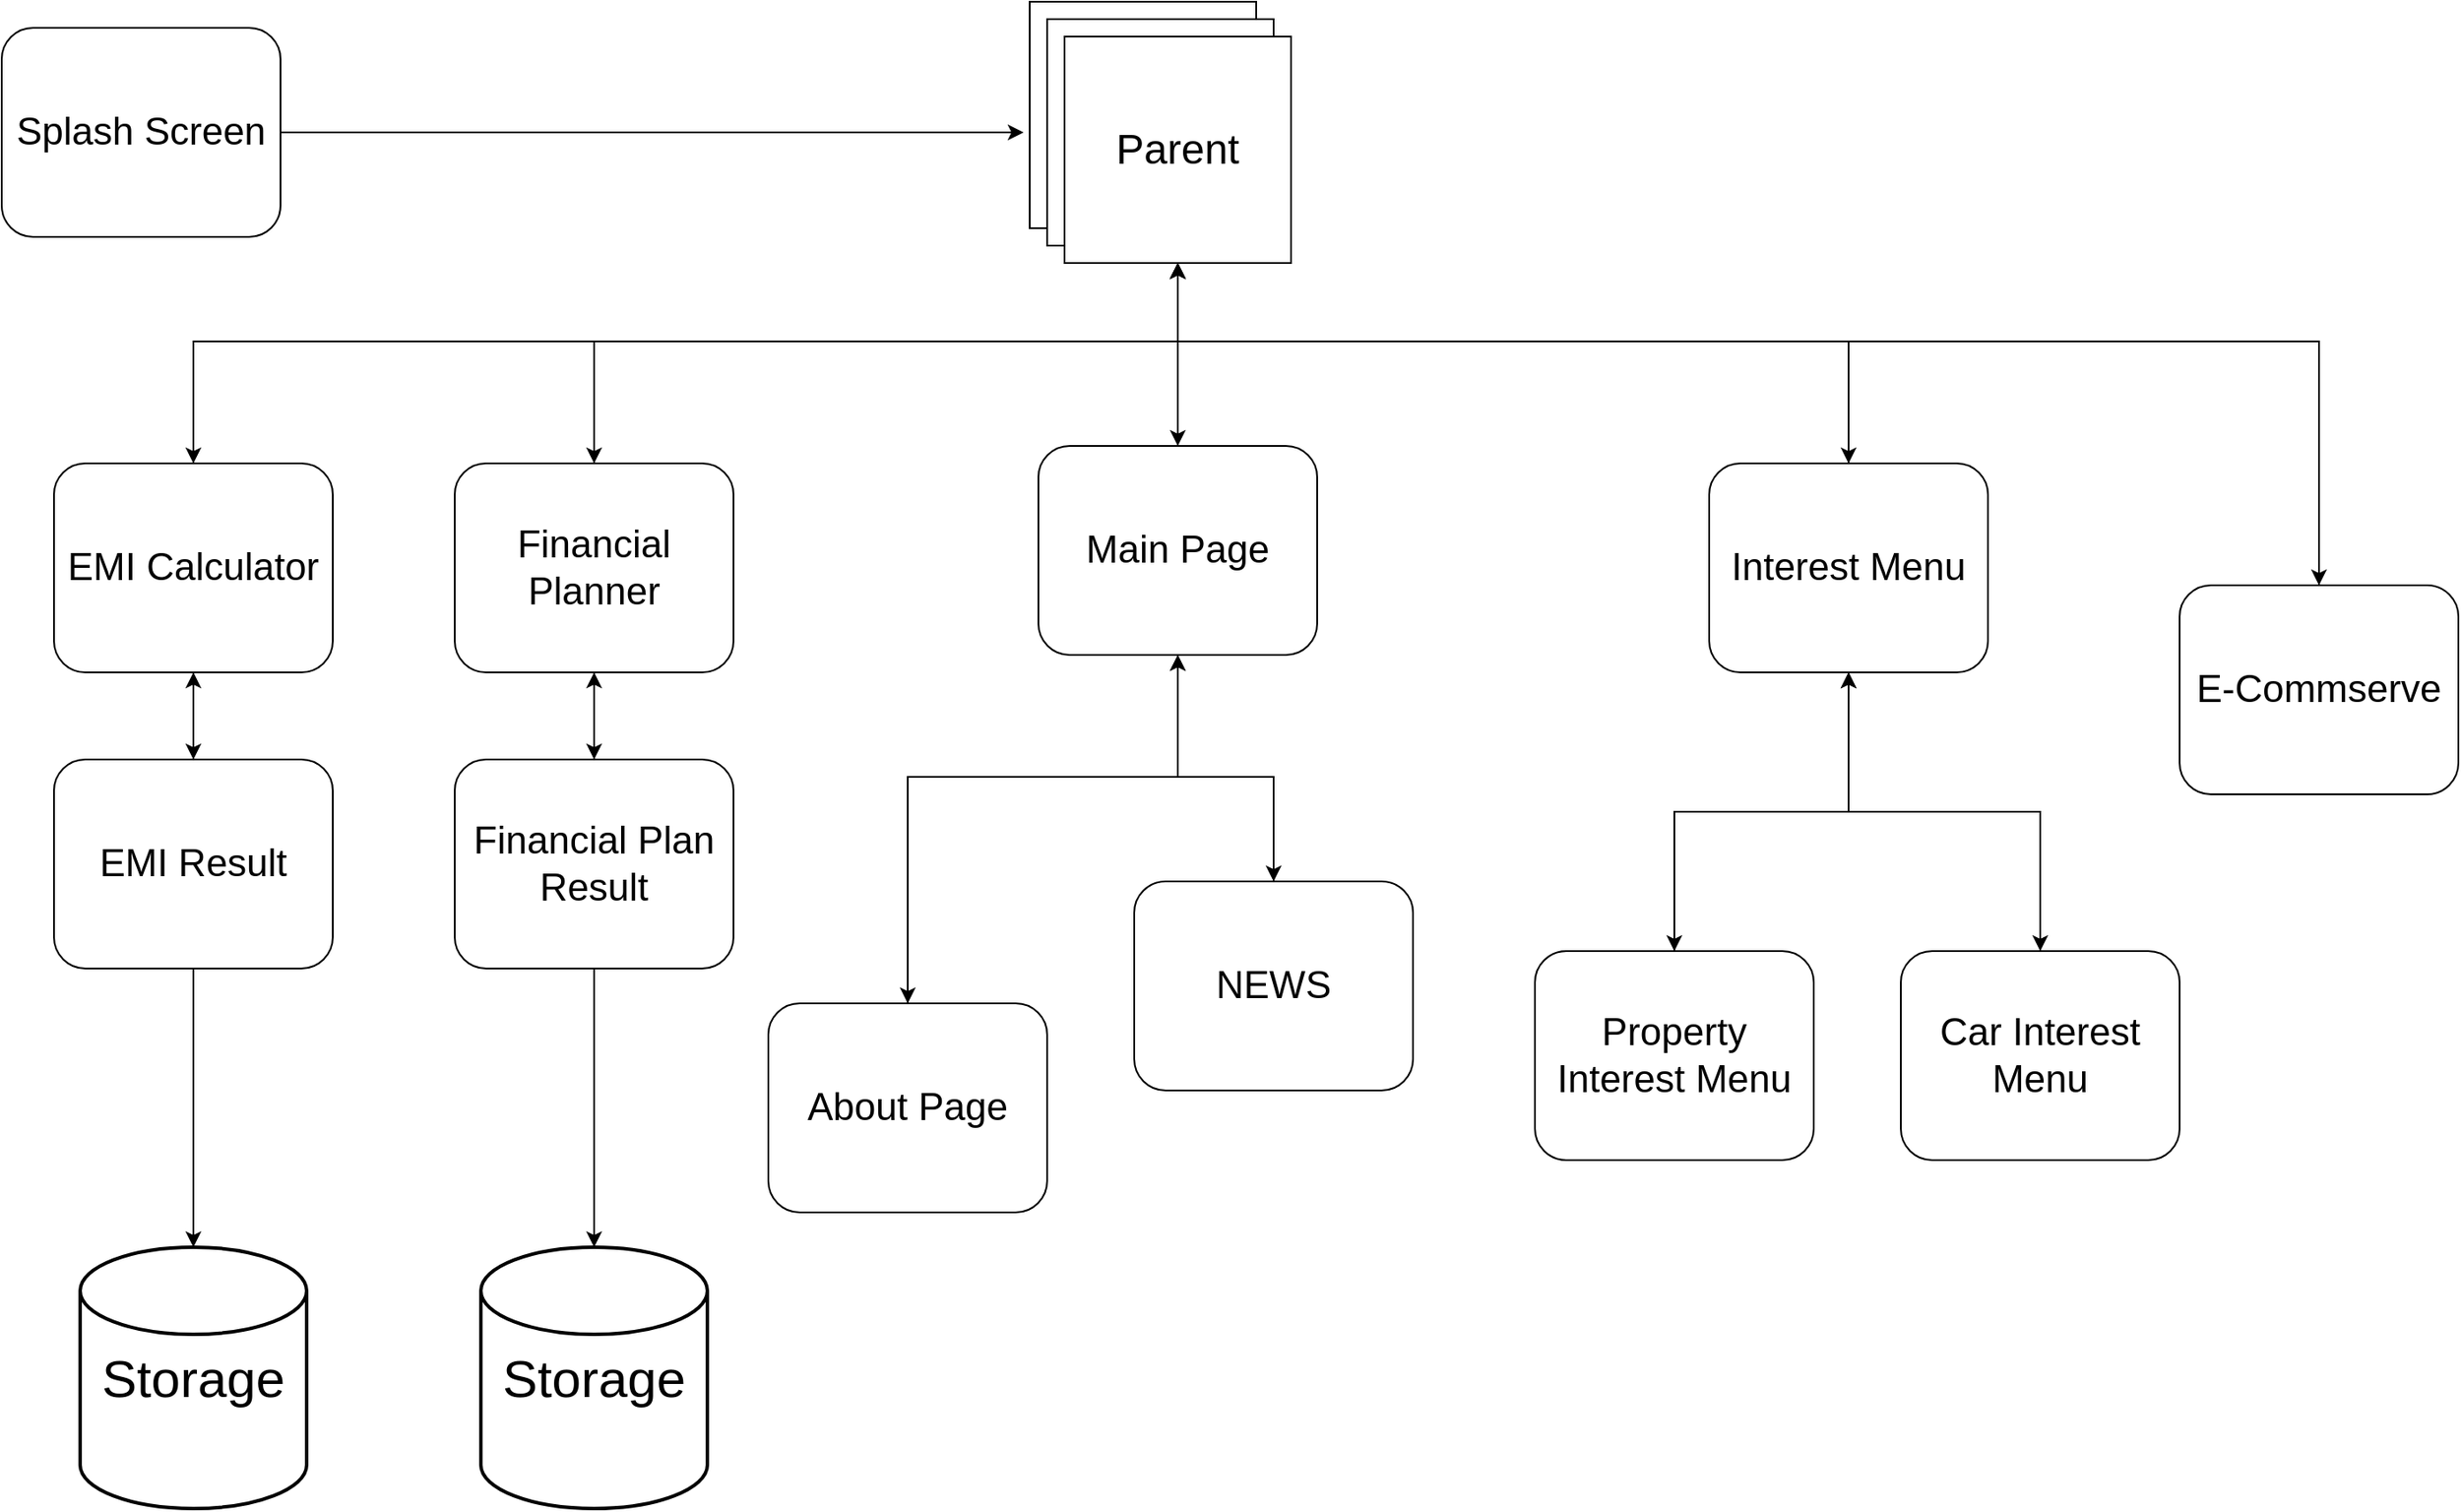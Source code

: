 <mxfile version="14.1.1" type="github">
  <diagram id="kcWdsHKMyhQkAmG7pcUs" name="Page-1">
    <mxGraphModel dx="1902" dy="997" grid="1" gridSize="10" guides="1" tooltips="1" connect="1" arrows="1" fold="1" page="1" pageScale="1" pageWidth="1920" pageHeight="1200" math="0" shadow="0">
      <root>
        <mxCell id="0" />
        <mxCell id="1" parent="0" />
        <mxCell id="6Vl-YfCtlKJLWFDEpjEM-27" style="edgeStyle=orthogonalEdgeStyle;rounded=0;orthogonalLoop=1;jettySize=auto;html=1;entryX=-0.027;entryY=0.577;entryDx=0;entryDy=0;entryPerimeter=0;" edge="1" parent="1" source="6Vl-YfCtlKJLWFDEpjEM-1" target="6Vl-YfCtlKJLWFDEpjEM-2">
          <mxGeometry relative="1" as="geometry">
            <mxPoint x="670" y="180" as="targetPoint" />
          </mxGeometry>
        </mxCell>
        <mxCell id="6Vl-YfCtlKJLWFDEpjEM-1" value="&lt;font style=&quot;font-size: 22px&quot;&gt;Splash Screen&lt;/font&gt;" style="rounded=1;whiteSpace=wrap;html=1;" vertex="1" parent="1">
          <mxGeometry x="110" y="120" width="160" height="120" as="geometry" />
        </mxCell>
        <mxCell id="6Vl-YfCtlKJLWFDEpjEM-2" value="" style="whiteSpace=wrap;html=1;aspect=fixed;" vertex="1" parent="1">
          <mxGeometry x="700" y="105" width="130" height="130" as="geometry" />
        </mxCell>
        <mxCell id="6Vl-YfCtlKJLWFDEpjEM-26" style="edgeStyle=orthogonalEdgeStyle;rounded=0;orthogonalLoop=1;jettySize=auto;html=1;" edge="1" parent="1" source="6Vl-YfCtlKJLWFDEpjEM-3" target="6Vl-YfCtlKJLWFDEpjEM-4">
          <mxGeometry relative="1" as="geometry" />
        </mxCell>
        <mxCell id="6Vl-YfCtlKJLWFDEpjEM-52" style="edgeStyle=orthogonalEdgeStyle;rounded=0;orthogonalLoop=1;jettySize=auto;html=1;entryX=0.5;entryY=1;entryDx=0;entryDy=0;" edge="1" parent="1" source="6Vl-YfCtlKJLWFDEpjEM-3" target="6Vl-YfCtlKJLWFDEpjEM-13">
          <mxGeometry relative="1" as="geometry">
            <Array as="points">
              <mxPoint x="220" y="300" />
              <mxPoint x="785" y="300" />
            </Array>
          </mxGeometry>
        </mxCell>
        <mxCell id="6Vl-YfCtlKJLWFDEpjEM-3" value="&lt;font style=&quot;font-size: 22px&quot;&gt;EMI Calculator&lt;/font&gt;" style="rounded=1;whiteSpace=wrap;html=1;" vertex="1" parent="1">
          <mxGeometry x="140" y="370" width="160" height="120" as="geometry" />
        </mxCell>
        <mxCell id="6Vl-YfCtlKJLWFDEpjEM-40" style="edgeStyle=orthogonalEdgeStyle;rounded=0;orthogonalLoop=1;jettySize=auto;html=1;entryX=0.5;entryY=0;entryDx=0;entryDy=0;entryPerimeter=0;" edge="1" parent="1" source="6Vl-YfCtlKJLWFDEpjEM-4" target="6Vl-YfCtlKJLWFDEpjEM-38">
          <mxGeometry relative="1" as="geometry" />
        </mxCell>
        <mxCell id="6Vl-YfCtlKJLWFDEpjEM-49" style="edgeStyle=orthogonalEdgeStyle;rounded=0;orthogonalLoop=1;jettySize=auto;html=1;entryX=0.5;entryY=1;entryDx=0;entryDy=0;" edge="1" parent="1" source="6Vl-YfCtlKJLWFDEpjEM-4" target="6Vl-YfCtlKJLWFDEpjEM-3">
          <mxGeometry relative="1" as="geometry" />
        </mxCell>
        <mxCell id="6Vl-YfCtlKJLWFDEpjEM-4" value="&lt;span style=&quot;font-size: 22px&quot;&gt;EMI Result&lt;/span&gt;" style="rounded=1;whiteSpace=wrap;html=1;" vertex="1" parent="1">
          <mxGeometry x="140" y="540" width="160" height="120" as="geometry" />
        </mxCell>
        <mxCell id="6Vl-YfCtlKJLWFDEpjEM-25" style="edgeStyle=orthogonalEdgeStyle;rounded=0;orthogonalLoop=1;jettySize=auto;html=1;" edge="1" parent="1" source="6Vl-YfCtlKJLWFDEpjEM-5" target="6Vl-YfCtlKJLWFDEpjEM-6">
          <mxGeometry relative="1" as="geometry" />
        </mxCell>
        <mxCell id="6Vl-YfCtlKJLWFDEpjEM-51" style="edgeStyle=orthogonalEdgeStyle;rounded=0;orthogonalLoop=1;jettySize=auto;html=1;entryX=0.5;entryY=1;entryDx=0;entryDy=0;" edge="1" parent="1" source="6Vl-YfCtlKJLWFDEpjEM-5" target="6Vl-YfCtlKJLWFDEpjEM-13">
          <mxGeometry relative="1" as="geometry">
            <Array as="points">
              <mxPoint x="450" y="300" />
              <mxPoint x="785" y="300" />
            </Array>
          </mxGeometry>
        </mxCell>
        <mxCell id="6Vl-YfCtlKJLWFDEpjEM-5" value="&lt;font style=&quot;font-size: 22px&quot;&gt;Financial Planner&lt;/font&gt;" style="rounded=1;whiteSpace=wrap;html=1;" vertex="1" parent="1">
          <mxGeometry x="370" y="370" width="160" height="120" as="geometry" />
        </mxCell>
        <mxCell id="6Vl-YfCtlKJLWFDEpjEM-39" style="edgeStyle=orthogonalEdgeStyle;rounded=0;orthogonalLoop=1;jettySize=auto;html=1;" edge="1" parent="1" source="6Vl-YfCtlKJLWFDEpjEM-6" target="6Vl-YfCtlKJLWFDEpjEM-36">
          <mxGeometry relative="1" as="geometry" />
        </mxCell>
        <mxCell id="6Vl-YfCtlKJLWFDEpjEM-50" style="edgeStyle=orthogonalEdgeStyle;rounded=0;orthogonalLoop=1;jettySize=auto;html=1;entryX=0.5;entryY=1;entryDx=0;entryDy=0;" edge="1" parent="1" source="6Vl-YfCtlKJLWFDEpjEM-6" target="6Vl-YfCtlKJLWFDEpjEM-5">
          <mxGeometry relative="1" as="geometry" />
        </mxCell>
        <mxCell id="6Vl-YfCtlKJLWFDEpjEM-6" value="&lt;span style=&quot;font-size: 22px&quot;&gt;Financial Plan Result&lt;/span&gt;" style="rounded=1;whiteSpace=wrap;html=1;" vertex="1" parent="1">
          <mxGeometry x="370" y="540" width="160" height="120" as="geometry" />
        </mxCell>
        <mxCell id="6Vl-YfCtlKJLWFDEpjEM-23" style="edgeStyle=orthogonalEdgeStyle;rounded=0;orthogonalLoop=1;jettySize=auto;html=1;entryX=0.5;entryY=0;entryDx=0;entryDy=0;" edge="1" parent="1" source="6Vl-YfCtlKJLWFDEpjEM-7" target="6Vl-YfCtlKJLWFDEpjEM-8">
          <mxGeometry relative="1" as="geometry" />
        </mxCell>
        <mxCell id="6Vl-YfCtlKJLWFDEpjEM-24" style="edgeStyle=orthogonalEdgeStyle;rounded=0;orthogonalLoop=1;jettySize=auto;html=1;" edge="1" parent="1" source="6Vl-YfCtlKJLWFDEpjEM-7" target="6Vl-YfCtlKJLWFDEpjEM-9">
          <mxGeometry relative="1" as="geometry" />
        </mxCell>
        <mxCell id="6Vl-YfCtlKJLWFDEpjEM-63" style="edgeStyle=orthogonalEdgeStyle;rounded=0;orthogonalLoop=1;jettySize=auto;html=1;entryX=0.5;entryY=1;entryDx=0;entryDy=0;" edge="1" parent="1" source="6Vl-YfCtlKJLWFDEpjEM-7" target="6Vl-YfCtlKJLWFDEpjEM-13">
          <mxGeometry relative="1" as="geometry">
            <Array as="points">
              <mxPoint x="1170" y="300" />
              <mxPoint x="785" y="300" />
            </Array>
          </mxGeometry>
        </mxCell>
        <mxCell id="6Vl-YfCtlKJLWFDEpjEM-7" value="&lt;font style=&quot;font-size: 22px&quot;&gt;Interest Menu&lt;/font&gt;" style="rounded=1;whiteSpace=wrap;html=1;" vertex="1" parent="1">
          <mxGeometry x="1090" y="370" width="160" height="120" as="geometry" />
        </mxCell>
        <mxCell id="6Vl-YfCtlKJLWFDEpjEM-43" style="edgeStyle=orthogonalEdgeStyle;rounded=0;orthogonalLoop=1;jettySize=auto;html=1;exitX=0.5;exitY=0;exitDx=0;exitDy=0;entryX=0.5;entryY=1;entryDx=0;entryDy=0;" edge="1" parent="1" source="6Vl-YfCtlKJLWFDEpjEM-8" target="6Vl-YfCtlKJLWFDEpjEM-7">
          <mxGeometry relative="1" as="geometry" />
        </mxCell>
        <mxCell id="6Vl-YfCtlKJLWFDEpjEM-8" value="&lt;font style=&quot;font-size: 22px&quot;&gt;Property Interest Menu&lt;/font&gt;" style="rounded=1;whiteSpace=wrap;html=1;" vertex="1" parent="1">
          <mxGeometry x="990" y="650" width="160" height="120" as="geometry" />
        </mxCell>
        <mxCell id="6Vl-YfCtlKJLWFDEpjEM-44" style="edgeStyle=orthogonalEdgeStyle;rounded=0;orthogonalLoop=1;jettySize=auto;html=1;entryX=0.5;entryY=1;entryDx=0;entryDy=0;" edge="1" parent="1" source="6Vl-YfCtlKJLWFDEpjEM-9" target="6Vl-YfCtlKJLWFDEpjEM-7">
          <mxGeometry relative="1" as="geometry" />
        </mxCell>
        <mxCell id="6Vl-YfCtlKJLWFDEpjEM-9" value="&lt;font style=&quot;font-size: 22px&quot;&gt;Car Interest Menu&lt;/font&gt;" style="rounded=1;whiteSpace=wrap;html=1;" vertex="1" parent="1">
          <mxGeometry x="1200" y="650" width="160" height="120" as="geometry" />
        </mxCell>
        <mxCell id="6Vl-YfCtlKJLWFDEpjEM-12" value="" style="whiteSpace=wrap;html=1;aspect=fixed;" vertex="1" parent="1">
          <mxGeometry x="710" y="115" width="130" height="130" as="geometry" />
        </mxCell>
        <mxCell id="6Vl-YfCtlKJLWFDEpjEM-17" style="edgeStyle=orthogonalEdgeStyle;rounded=0;orthogonalLoop=1;jettySize=auto;html=1;" edge="1" parent="1" source="6Vl-YfCtlKJLWFDEpjEM-13" target="6Vl-YfCtlKJLWFDEpjEM-3">
          <mxGeometry relative="1" as="geometry">
            <Array as="points">
              <mxPoint x="785" y="300" />
              <mxPoint x="220" y="300" />
            </Array>
          </mxGeometry>
        </mxCell>
        <mxCell id="6Vl-YfCtlKJLWFDEpjEM-21" style="edgeStyle=orthogonalEdgeStyle;rounded=0;orthogonalLoop=1;jettySize=auto;html=1;" edge="1" parent="1" source="6Vl-YfCtlKJLWFDEpjEM-13" target="6Vl-YfCtlKJLWFDEpjEM-14">
          <mxGeometry relative="1" as="geometry">
            <Array as="points">
              <mxPoint x="785" y="300" />
              <mxPoint x="1440" y="300" />
            </Array>
          </mxGeometry>
        </mxCell>
        <mxCell id="6Vl-YfCtlKJLWFDEpjEM-59" style="edgeStyle=orthogonalEdgeStyle;rounded=0;orthogonalLoop=1;jettySize=auto;html=1;entryX=0.5;entryY=0;entryDx=0;entryDy=0;" edge="1" parent="1" source="6Vl-YfCtlKJLWFDEpjEM-13" target="6Vl-YfCtlKJLWFDEpjEM-53">
          <mxGeometry relative="1" as="geometry" />
        </mxCell>
        <mxCell id="6Vl-YfCtlKJLWFDEpjEM-61" style="edgeStyle=orthogonalEdgeStyle;rounded=0;orthogonalLoop=1;jettySize=auto;html=1;" edge="1" parent="1" source="6Vl-YfCtlKJLWFDEpjEM-13" target="6Vl-YfCtlKJLWFDEpjEM-5">
          <mxGeometry relative="1" as="geometry">
            <Array as="points">
              <mxPoint x="785" y="300" />
              <mxPoint x="450" y="300" />
            </Array>
          </mxGeometry>
        </mxCell>
        <mxCell id="6Vl-YfCtlKJLWFDEpjEM-62" style="edgeStyle=orthogonalEdgeStyle;rounded=0;orthogonalLoop=1;jettySize=auto;html=1;" edge="1" parent="1" source="6Vl-YfCtlKJLWFDEpjEM-13" target="6Vl-YfCtlKJLWFDEpjEM-7">
          <mxGeometry relative="1" as="geometry">
            <Array as="points">
              <mxPoint x="785" y="300" />
              <mxPoint x="1170" y="300" />
            </Array>
          </mxGeometry>
        </mxCell>
        <mxCell id="6Vl-YfCtlKJLWFDEpjEM-13" value="&lt;font style=&quot;font-size: 24px&quot;&gt;Parent&lt;/font&gt;" style="whiteSpace=wrap;html=1;aspect=fixed;" vertex="1" parent="1">
          <mxGeometry x="720" y="125" width="130" height="130" as="geometry" />
        </mxCell>
        <mxCell id="6Vl-YfCtlKJLWFDEpjEM-64" style="edgeStyle=orthogonalEdgeStyle;rounded=0;orthogonalLoop=1;jettySize=auto;html=1;entryX=0.5;entryY=1;entryDx=0;entryDy=0;" edge="1" parent="1" source="6Vl-YfCtlKJLWFDEpjEM-14" target="6Vl-YfCtlKJLWFDEpjEM-13">
          <mxGeometry relative="1" as="geometry">
            <Array as="points">
              <mxPoint x="1440" y="300" />
              <mxPoint x="785" y="300" />
            </Array>
          </mxGeometry>
        </mxCell>
        <mxCell id="6Vl-YfCtlKJLWFDEpjEM-14" value="&lt;font style=&quot;font-size: 22px&quot;&gt;E-Commserve&lt;/font&gt;" style="rounded=1;whiteSpace=wrap;html=1;" vertex="1" parent="1">
          <mxGeometry x="1360" y="440" width="160" height="120" as="geometry" />
        </mxCell>
        <mxCell id="6Vl-YfCtlKJLWFDEpjEM-57" style="edgeStyle=orthogonalEdgeStyle;rounded=0;orthogonalLoop=1;jettySize=auto;html=1;entryX=0.5;entryY=1;entryDx=0;entryDy=0;" edge="1" parent="1" source="6Vl-YfCtlKJLWFDEpjEM-15" target="6Vl-YfCtlKJLWFDEpjEM-53">
          <mxGeometry relative="1" as="geometry">
            <Array as="points">
              <mxPoint x="630" y="550" />
              <mxPoint x="785" y="550" />
            </Array>
          </mxGeometry>
        </mxCell>
        <mxCell id="6Vl-YfCtlKJLWFDEpjEM-15" value="&lt;span style=&quot;font-size: 22px&quot;&gt;About Page&lt;/span&gt;" style="rounded=1;whiteSpace=wrap;html=1;" vertex="1" parent="1">
          <mxGeometry x="550" y="680" width="160" height="120" as="geometry" />
        </mxCell>
        <mxCell id="6Vl-YfCtlKJLWFDEpjEM-58" style="edgeStyle=orthogonalEdgeStyle;rounded=0;orthogonalLoop=1;jettySize=auto;html=1;" edge="1" parent="1" source="6Vl-YfCtlKJLWFDEpjEM-16" target="6Vl-YfCtlKJLWFDEpjEM-53">
          <mxGeometry relative="1" as="geometry">
            <Array as="points">
              <mxPoint x="840" y="550" />
              <mxPoint x="785" y="550" />
            </Array>
          </mxGeometry>
        </mxCell>
        <mxCell id="6Vl-YfCtlKJLWFDEpjEM-16" value="&lt;font style=&quot;font-size: 22px&quot;&gt;NEWS&lt;/font&gt;" style="rounded=1;whiteSpace=wrap;html=1;" vertex="1" parent="1">
          <mxGeometry x="760" y="610" width="160" height="120" as="geometry" />
        </mxCell>
        <mxCell id="6Vl-YfCtlKJLWFDEpjEM-36" value="&lt;font style=&quot;font-size: 30px&quot;&gt;Storage&lt;/font&gt;" style="strokeWidth=2;html=1;shape=mxgraph.flowchart.database;whiteSpace=wrap;" vertex="1" parent="1">
          <mxGeometry x="385" y="820" width="130" height="150" as="geometry" />
        </mxCell>
        <mxCell id="6Vl-YfCtlKJLWFDEpjEM-38" value="&lt;font style=&quot;font-size: 30px&quot;&gt;Storage&lt;/font&gt;" style="strokeWidth=2;html=1;shape=mxgraph.flowchart.database;whiteSpace=wrap;" vertex="1" parent="1">
          <mxGeometry x="155" y="820" width="130" height="150" as="geometry" />
        </mxCell>
        <mxCell id="6Vl-YfCtlKJLWFDEpjEM-55" style="edgeStyle=orthogonalEdgeStyle;rounded=0;orthogonalLoop=1;jettySize=auto;html=1;" edge="1" parent="1" source="6Vl-YfCtlKJLWFDEpjEM-53" target="6Vl-YfCtlKJLWFDEpjEM-16">
          <mxGeometry relative="1" as="geometry">
            <Array as="points">
              <mxPoint x="785" y="550" />
              <mxPoint x="840" y="550" />
            </Array>
          </mxGeometry>
        </mxCell>
        <mxCell id="6Vl-YfCtlKJLWFDEpjEM-56" style="edgeStyle=orthogonalEdgeStyle;rounded=0;orthogonalLoop=1;jettySize=auto;html=1;" edge="1" parent="1" source="6Vl-YfCtlKJLWFDEpjEM-53" target="6Vl-YfCtlKJLWFDEpjEM-15">
          <mxGeometry relative="1" as="geometry">
            <Array as="points">
              <mxPoint x="785" y="550" />
              <mxPoint x="630" y="550" />
            </Array>
          </mxGeometry>
        </mxCell>
        <mxCell id="6Vl-YfCtlKJLWFDEpjEM-60" style="edgeStyle=orthogonalEdgeStyle;rounded=0;orthogonalLoop=1;jettySize=auto;html=1;entryX=0.5;entryY=1;entryDx=0;entryDy=0;" edge="1" parent="1" source="6Vl-YfCtlKJLWFDEpjEM-53" target="6Vl-YfCtlKJLWFDEpjEM-13">
          <mxGeometry relative="1" as="geometry" />
        </mxCell>
        <mxCell id="6Vl-YfCtlKJLWFDEpjEM-53" value="&lt;font style=&quot;font-size: 22px&quot;&gt;Main Page&lt;/font&gt;" style="rounded=1;whiteSpace=wrap;html=1;" vertex="1" parent="1">
          <mxGeometry x="705" y="360" width="160" height="120" as="geometry" />
        </mxCell>
      </root>
    </mxGraphModel>
  </diagram>
</mxfile>

